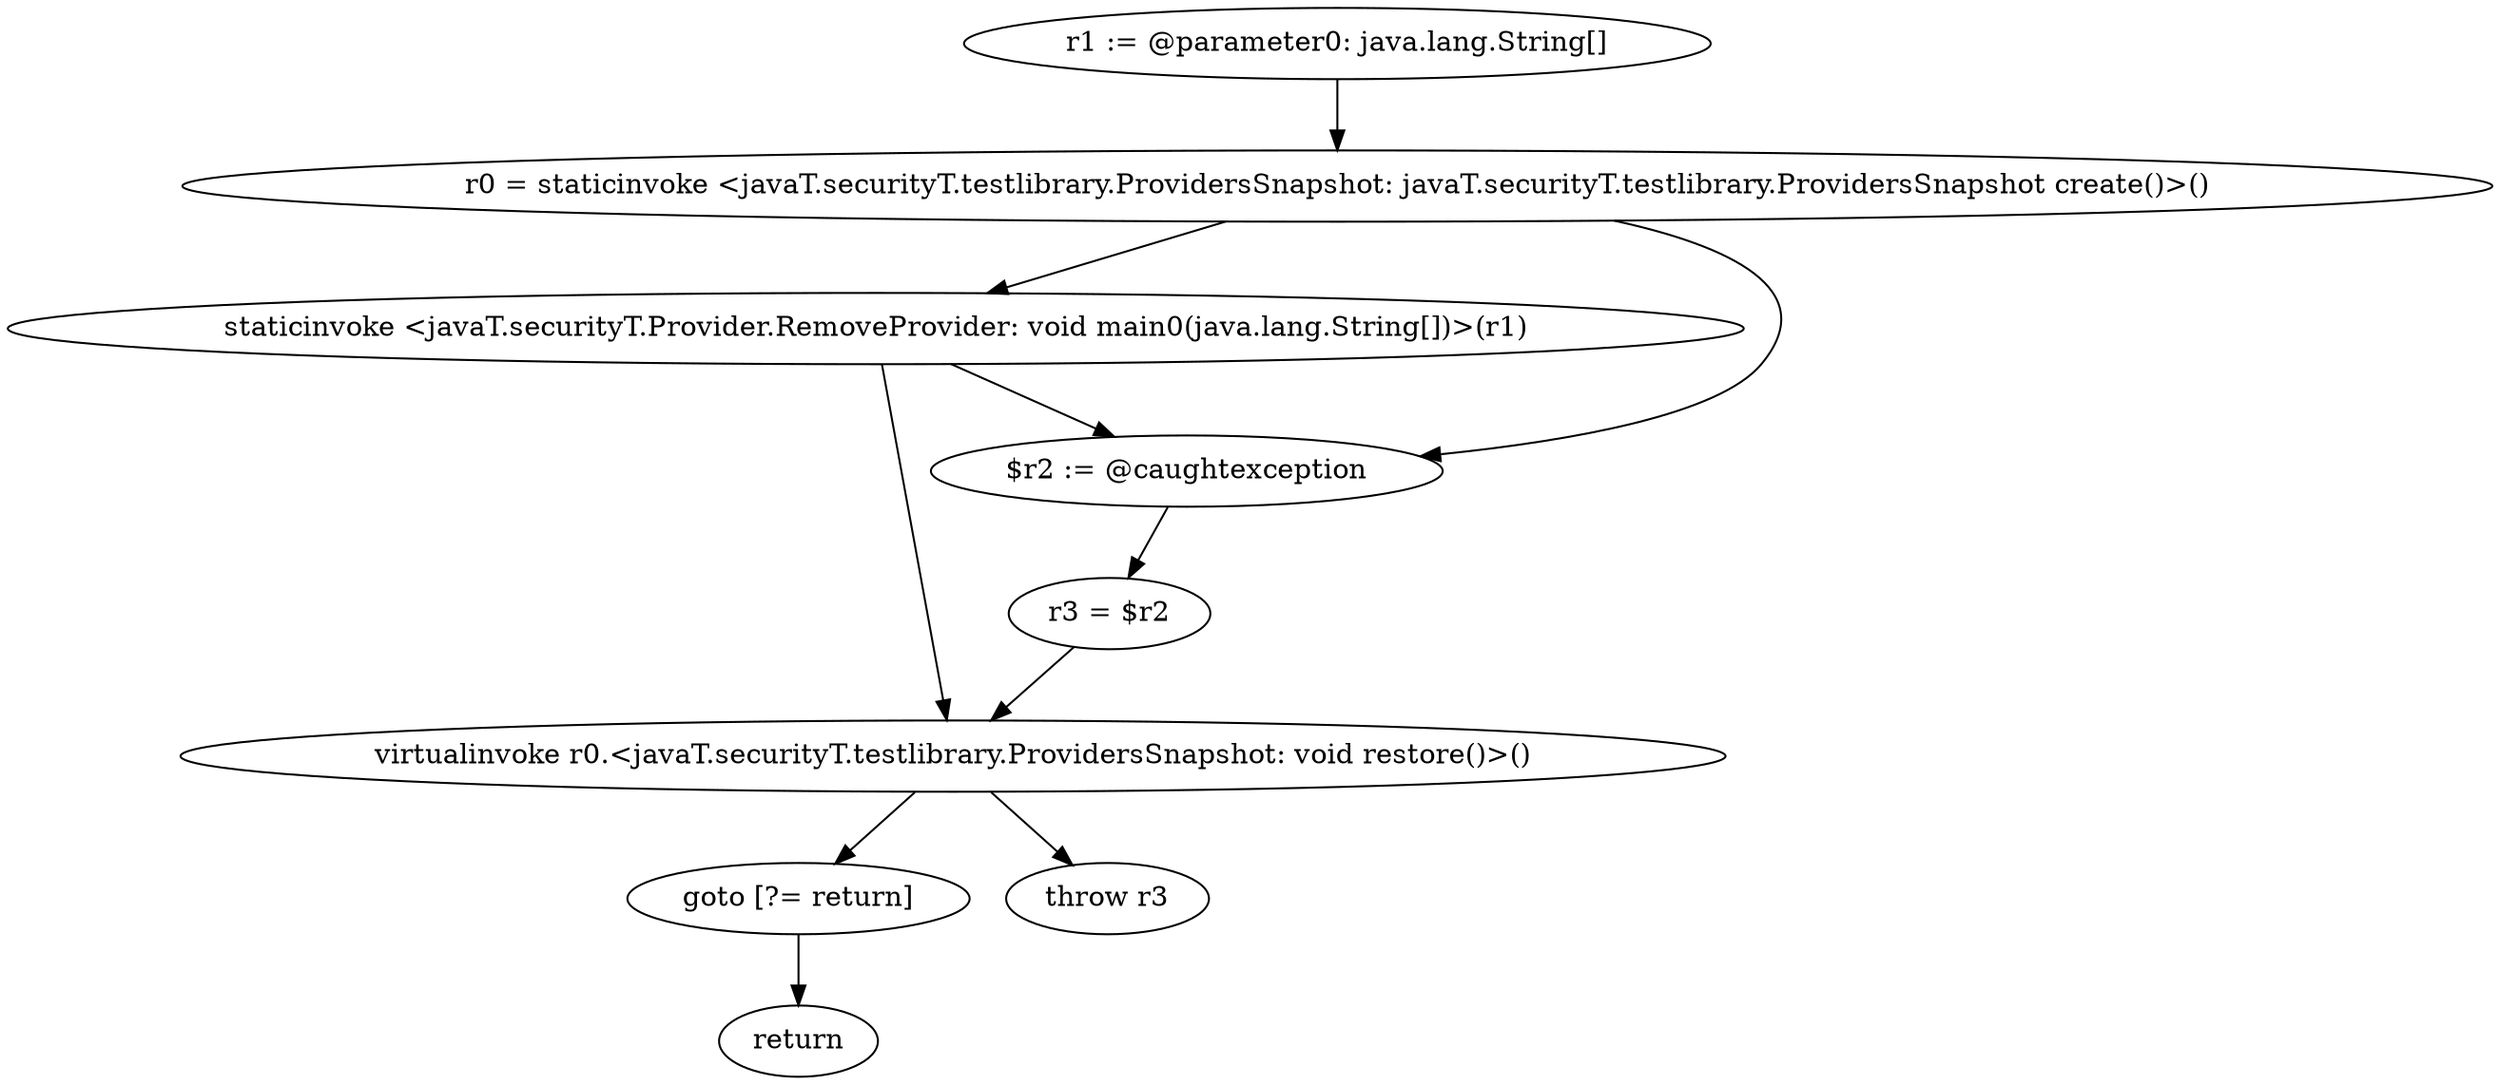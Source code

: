digraph "unitGraph" {
    "r1 := @parameter0: java.lang.String[]"
    "r0 = staticinvoke <javaT.securityT.testlibrary.ProvidersSnapshot: javaT.securityT.testlibrary.ProvidersSnapshot create()>()"
    "staticinvoke <javaT.securityT.Provider.RemoveProvider: void main0(java.lang.String[])>(r1)"
    "virtualinvoke r0.<javaT.securityT.testlibrary.ProvidersSnapshot: void restore()>()"
    "goto [?= return]"
    "$r2 := @caughtexception"
    "r3 = $r2"
    "throw r3"
    "return"
    "r1 := @parameter0: java.lang.String[]"->"r0 = staticinvoke <javaT.securityT.testlibrary.ProvidersSnapshot: javaT.securityT.testlibrary.ProvidersSnapshot create()>()";
    "r0 = staticinvoke <javaT.securityT.testlibrary.ProvidersSnapshot: javaT.securityT.testlibrary.ProvidersSnapshot create()>()"->"staticinvoke <javaT.securityT.Provider.RemoveProvider: void main0(java.lang.String[])>(r1)";
    "r0 = staticinvoke <javaT.securityT.testlibrary.ProvidersSnapshot: javaT.securityT.testlibrary.ProvidersSnapshot create()>()"->"$r2 := @caughtexception";
    "staticinvoke <javaT.securityT.Provider.RemoveProvider: void main0(java.lang.String[])>(r1)"->"virtualinvoke r0.<javaT.securityT.testlibrary.ProvidersSnapshot: void restore()>()";
    "staticinvoke <javaT.securityT.Provider.RemoveProvider: void main0(java.lang.String[])>(r1)"->"$r2 := @caughtexception";
    "virtualinvoke r0.<javaT.securityT.testlibrary.ProvidersSnapshot: void restore()>()"->"goto [?= return]";
    "goto [?= return]"->"return";
    "$r2 := @caughtexception"->"r3 = $r2";
    "r3 = $r2"->"virtualinvoke r0.<javaT.securityT.testlibrary.ProvidersSnapshot: void restore()>()";
    "virtualinvoke r0.<javaT.securityT.testlibrary.ProvidersSnapshot: void restore()>()"->"throw r3";
}
